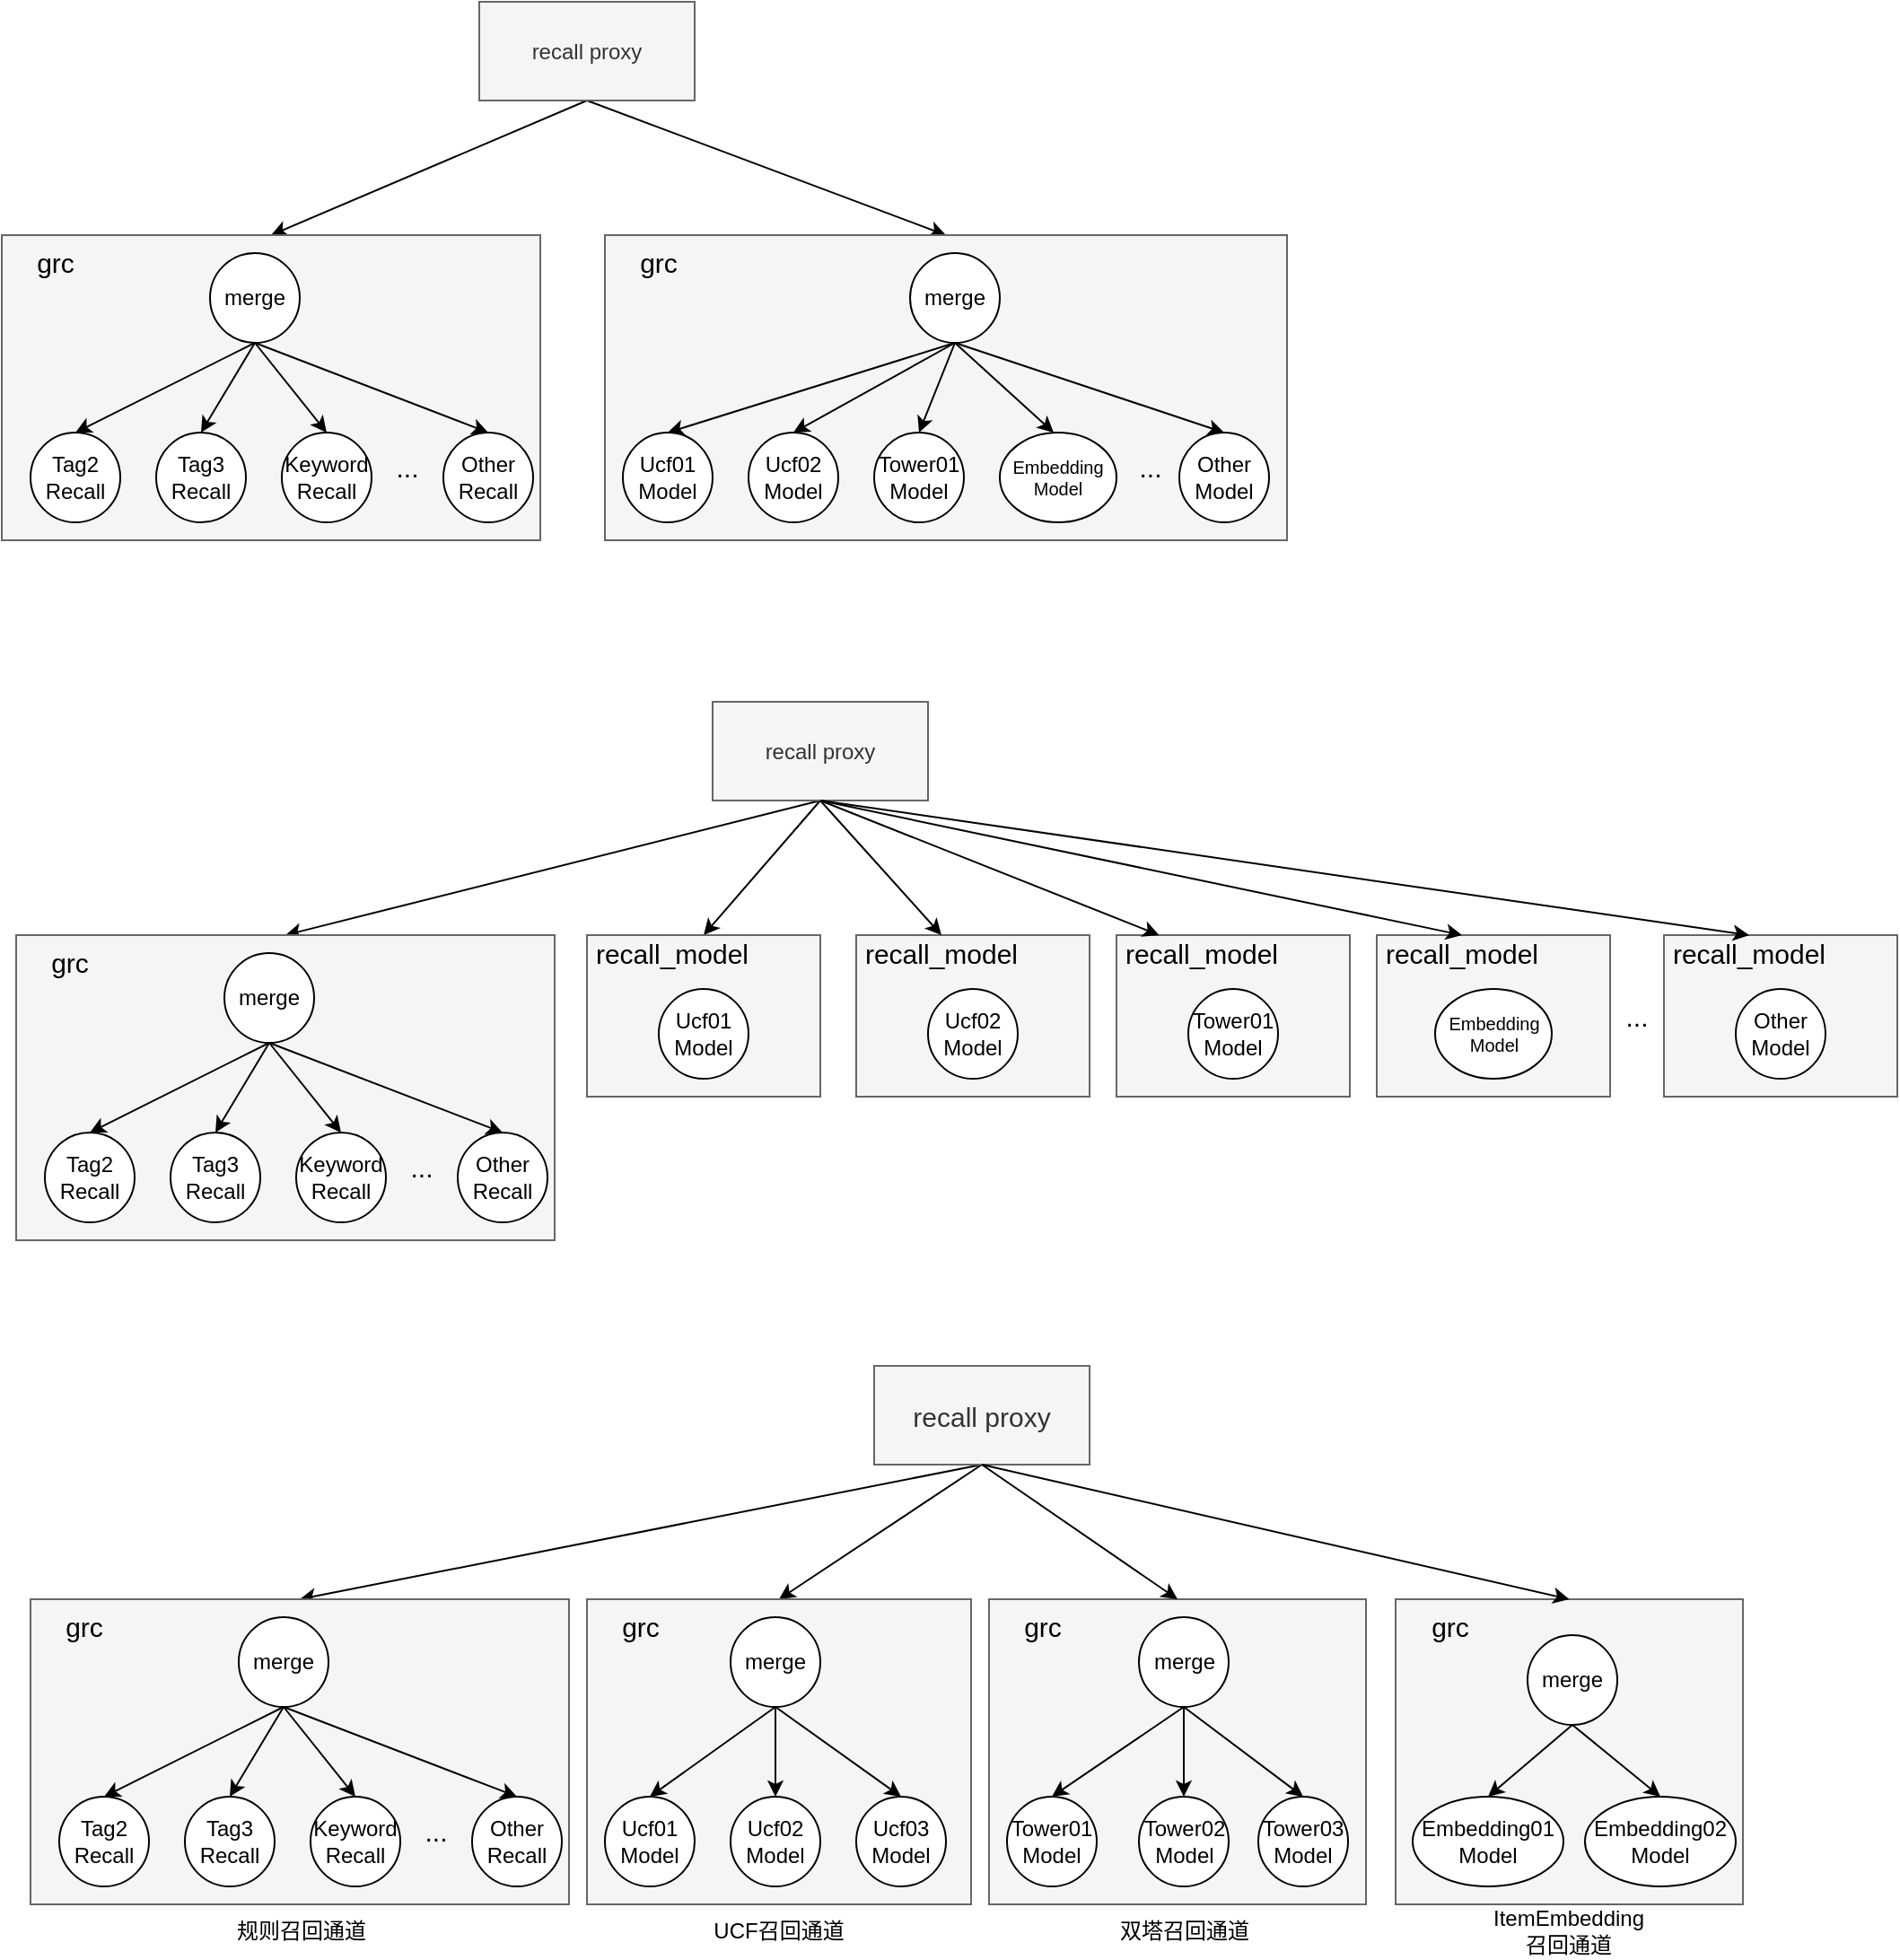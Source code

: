 <mxfile version="20.3.6" type="github">
  <diagram id="BH_5FovjF0cVhR7YU0kY" name="Page-1">
    <mxGraphModel dx="1455" dy="906" grid="1" gridSize="10" guides="1" tooltips="1" connect="1" arrows="1" fold="1" page="1" pageScale="1" pageWidth="827" pageHeight="1169" math="0" shadow="0">
      <root>
        <mxCell id="0" />
        <mxCell id="1" parent="0" />
        <mxCell id="DBebjSAjZn_3Q5ZQpwpb-36" value="" style="edgeStyle=none;rounded=0;orthogonalLoop=1;jettySize=auto;html=1;entryX=0.5;entryY=0;entryDx=0;entryDy=0;exitX=0.5;exitY=1;exitDx=0;exitDy=0;" parent="1" source="DBebjSAjZn_3Q5ZQpwpb-41" target="DBebjSAjZn_3Q5ZQpwpb-42" edge="1">
          <mxGeometry relative="1" as="geometry" />
        </mxCell>
        <mxCell id="DBebjSAjZn_3Q5ZQpwpb-40" value="" style="edgeStyle=none;rounded=0;orthogonalLoop=1;jettySize=auto;html=1;entryX=0.5;entryY=0;entryDx=0;entryDy=0;exitX=0.5;exitY=1;exitDx=0;exitDy=0;" parent="1" source="DBebjSAjZn_3Q5ZQpwpb-41" target="DBebjSAjZn_3Q5ZQpwpb-58" edge="1">
          <mxGeometry relative="1" as="geometry">
            <mxPoint x="976" y="-100" as="targetPoint" />
          </mxGeometry>
        </mxCell>
        <mxCell id="DBebjSAjZn_3Q5ZQpwpb-41" value="recall proxy" style="rounded=0;whiteSpace=wrap;html=1;fillColor=#f5f5f5;fontColor=#333333;strokeColor=#666666;" parent="1" vertex="1">
          <mxGeometry x="386" y="90" width="120" height="55" as="geometry" />
        </mxCell>
        <mxCell id="DBebjSAjZn_3Q5ZQpwpb-42" value="" style="rounded=0;whiteSpace=wrap;html=1;fillColor=#f5f5f5;fontColor=#333333;strokeColor=#666666;" parent="1" vertex="1">
          <mxGeometry x="120" y="220" width="300" height="170" as="geometry" />
        </mxCell>
        <mxCell id="DBebjSAjZn_3Q5ZQpwpb-47" style="edgeStyle=none;rounded=0;orthogonalLoop=1;jettySize=auto;html=1;exitX=0.5;exitY=1;exitDx=0;exitDy=0;entryX=0.5;entryY=0;entryDx=0;entryDy=0;" parent="1" source="DBebjSAjZn_3Q5ZQpwpb-51" target="DBebjSAjZn_3Q5ZQpwpb-52" edge="1">
          <mxGeometry relative="1" as="geometry" />
        </mxCell>
        <mxCell id="DBebjSAjZn_3Q5ZQpwpb-48" style="edgeStyle=none;rounded=0;orthogonalLoop=1;jettySize=auto;html=1;exitX=0.5;exitY=1;exitDx=0;exitDy=0;entryX=0.5;entryY=0;entryDx=0;entryDy=0;" parent="1" source="DBebjSAjZn_3Q5ZQpwpb-51" target="DBebjSAjZn_3Q5ZQpwpb-53" edge="1">
          <mxGeometry relative="1" as="geometry" />
        </mxCell>
        <mxCell id="DBebjSAjZn_3Q5ZQpwpb-49" style="edgeStyle=none;rounded=0;orthogonalLoop=1;jettySize=auto;html=1;exitX=0.5;exitY=1;exitDx=0;exitDy=0;entryX=0.5;entryY=0;entryDx=0;entryDy=0;" parent="1" source="DBebjSAjZn_3Q5ZQpwpb-51" target="DBebjSAjZn_3Q5ZQpwpb-54" edge="1">
          <mxGeometry relative="1" as="geometry" />
        </mxCell>
        <mxCell id="DBebjSAjZn_3Q5ZQpwpb-50" style="edgeStyle=none;rounded=0;orthogonalLoop=1;jettySize=auto;html=1;exitX=0.5;exitY=1;exitDx=0;exitDy=0;entryX=0.5;entryY=0;entryDx=0;entryDy=0;" parent="1" source="DBebjSAjZn_3Q5ZQpwpb-51" target="DBebjSAjZn_3Q5ZQpwpb-55" edge="1">
          <mxGeometry relative="1" as="geometry" />
        </mxCell>
        <mxCell id="DBebjSAjZn_3Q5ZQpwpb-51" value="merge" style="ellipse;whiteSpace=wrap;html=1;aspect=fixed;" parent="1" vertex="1">
          <mxGeometry x="236" y="230" width="50" height="50" as="geometry" />
        </mxCell>
        <mxCell id="DBebjSAjZn_3Q5ZQpwpb-52" value="Tag2&lt;br&gt;Recall" style="ellipse;whiteSpace=wrap;html=1;aspect=fixed;" parent="1" vertex="1">
          <mxGeometry x="136" y="330" width="50" height="50" as="geometry" />
        </mxCell>
        <mxCell id="DBebjSAjZn_3Q5ZQpwpb-53" value="Tag3&lt;br&gt;Recall" style="ellipse;whiteSpace=wrap;html=1;aspect=fixed;" parent="1" vertex="1">
          <mxGeometry x="206" y="330" width="50" height="50" as="geometry" />
        </mxCell>
        <mxCell id="DBebjSAjZn_3Q5ZQpwpb-54" value="Keyword&lt;br&gt;Recall" style="ellipse;whiteSpace=wrap;html=1;aspect=fixed;" parent="1" vertex="1">
          <mxGeometry x="276" y="330" width="50" height="50" as="geometry" />
        </mxCell>
        <mxCell id="DBebjSAjZn_3Q5ZQpwpb-55" value="Other&lt;br&gt;Recall" style="ellipse;whiteSpace=wrap;html=1;aspect=fixed;" parent="1" vertex="1">
          <mxGeometry x="366" y="330" width="50" height="50" as="geometry" />
        </mxCell>
        <mxCell id="DBebjSAjZn_3Q5ZQpwpb-58" value="" style="rounded=0;whiteSpace=wrap;html=1;fillColor=#f5f5f5;fontColor=#333333;strokeColor=#666666;" parent="1" vertex="1">
          <mxGeometry x="456" y="220" width="380" height="170" as="geometry" />
        </mxCell>
        <mxCell id="DBebjSAjZn_3Q5ZQpwpb-59" style="edgeStyle=none;rounded=0;orthogonalLoop=1;jettySize=auto;html=1;exitX=0.5;exitY=1;exitDx=0;exitDy=0;entryX=0.5;entryY=0;entryDx=0;entryDy=0;" parent="1" source="DBebjSAjZn_3Q5ZQpwpb-63" target="DBebjSAjZn_3Q5ZQpwpb-72" edge="1">
          <mxGeometry relative="1" as="geometry">
            <mxPoint x="486" y="320" as="targetPoint" />
          </mxGeometry>
        </mxCell>
        <mxCell id="DBebjSAjZn_3Q5ZQpwpb-60" style="edgeStyle=none;rounded=0;orthogonalLoop=1;jettySize=auto;html=1;exitX=0.5;exitY=1;exitDx=0;exitDy=0;entryX=0.5;entryY=0;entryDx=0;entryDy=0;" parent="1" source="DBebjSAjZn_3Q5ZQpwpb-63" target="DBebjSAjZn_3Q5ZQpwpb-65" edge="1">
          <mxGeometry relative="1" as="geometry" />
        </mxCell>
        <mxCell id="DBebjSAjZn_3Q5ZQpwpb-61" style="edgeStyle=none;rounded=0;orthogonalLoop=1;jettySize=auto;html=1;exitX=0.5;exitY=1;exitDx=0;exitDy=0;entryX=0.5;entryY=0;entryDx=0;entryDy=0;" parent="1" source="DBebjSAjZn_3Q5ZQpwpb-63" edge="1">
          <mxGeometry relative="1" as="geometry">
            <mxPoint x="706" y="330" as="targetPoint" />
          </mxGeometry>
        </mxCell>
        <mxCell id="DBebjSAjZn_3Q5ZQpwpb-62" style="edgeStyle=none;rounded=0;orthogonalLoop=1;jettySize=auto;html=1;exitX=0.5;exitY=1;exitDx=0;exitDy=0;entryX=0.5;entryY=0;entryDx=0;entryDy=0;" parent="1" source="DBebjSAjZn_3Q5ZQpwpb-63" target="DBebjSAjZn_3Q5ZQpwpb-67" edge="1">
          <mxGeometry relative="1" as="geometry" />
        </mxCell>
        <mxCell id="DBebjSAjZn_3Q5ZQpwpb-63" value="merge" style="ellipse;whiteSpace=wrap;html=1;aspect=fixed;" parent="1" vertex="1">
          <mxGeometry x="626" y="230" width="50" height="50" as="geometry" />
        </mxCell>
        <mxCell id="DBebjSAjZn_3Q5ZQpwpb-65" value="Tower01&lt;br&gt;Model" style="ellipse;whiteSpace=wrap;html=1;aspect=fixed;" parent="1" vertex="1">
          <mxGeometry x="606" y="330" width="50" height="50" as="geometry" />
        </mxCell>
        <mxCell id="DBebjSAjZn_3Q5ZQpwpb-67" value="Other&lt;br&gt;Model" style="ellipse;whiteSpace=wrap;html=1;aspect=fixed;" parent="1" vertex="1">
          <mxGeometry x="776" y="330" width="50" height="50" as="geometry" />
        </mxCell>
        <mxCell id="DBebjSAjZn_3Q5ZQpwpb-68" value="&lt;font style=&quot;font-size: 15px;&quot;&gt;...&lt;/font&gt;" style="text;html=1;strokeColor=none;fillColor=none;align=center;verticalAlign=middle;whiteSpace=wrap;rounded=0;" parent="1" vertex="1">
          <mxGeometry x="730" y="334" width="60" height="30" as="geometry" />
        </mxCell>
        <mxCell id="DBebjSAjZn_3Q5ZQpwpb-72" value="Ucf01&lt;br&gt;Model" style="ellipse;whiteSpace=wrap;html=1;aspect=fixed;" parent="1" vertex="1">
          <mxGeometry x="466" y="330" width="50" height="50" as="geometry" />
        </mxCell>
        <mxCell id="DBebjSAjZn_3Q5ZQpwpb-73" value="Ucf02&lt;br&gt;Model" style="ellipse;whiteSpace=wrap;html=1;aspect=fixed;" parent="1" vertex="1">
          <mxGeometry x="536" y="330" width="50" height="50" as="geometry" />
        </mxCell>
        <mxCell id="DBebjSAjZn_3Q5ZQpwpb-74" value="Embedding&lt;br&gt;Model" style="ellipse;whiteSpace=wrap;html=1;fontSize=10;" parent="1" vertex="1">
          <mxGeometry x="676" y="330" width="65" height="50" as="geometry" />
        </mxCell>
        <mxCell id="DBebjSAjZn_3Q5ZQpwpb-76" style="edgeStyle=none;rounded=0;orthogonalLoop=1;jettySize=auto;html=1;exitX=0.5;exitY=1;exitDx=0;exitDy=0;entryX=0.5;entryY=0;entryDx=0;entryDy=0;" parent="1" source="DBebjSAjZn_3Q5ZQpwpb-63" target="DBebjSAjZn_3Q5ZQpwpb-73" edge="1">
          <mxGeometry relative="1" as="geometry">
            <mxPoint x="621" y="170" as="sourcePoint" />
            <mxPoint x="501" y="340" as="targetPoint" />
          </mxGeometry>
        </mxCell>
        <mxCell id="DBebjSAjZn_3Q5ZQpwpb-77" value="&lt;font style=&quot;font-size: 15px;&quot;&gt;...&lt;/font&gt;" style="text;html=1;strokeColor=none;fillColor=none;align=center;verticalAlign=middle;whiteSpace=wrap;rounded=0;" parent="1" vertex="1">
          <mxGeometry x="316" y="334" width="60" height="30" as="geometry" />
        </mxCell>
        <mxCell id="DBebjSAjZn_3Q5ZQpwpb-78" value="grc" style="text;html=1;strokeColor=none;fillColor=none;align=center;verticalAlign=middle;whiteSpace=wrap;rounded=0;fontSize=15;" parent="1" vertex="1">
          <mxGeometry x="120" y="220" width="60" height="30" as="geometry" />
        </mxCell>
        <mxCell id="DBebjSAjZn_3Q5ZQpwpb-79" value="grc" style="text;html=1;strokeColor=none;fillColor=none;align=center;verticalAlign=middle;whiteSpace=wrap;rounded=0;fontSize=15;" parent="1" vertex="1">
          <mxGeometry x="456" y="220" width="60" height="30" as="geometry" />
        </mxCell>
        <mxCell id="DBebjSAjZn_3Q5ZQpwpb-80" value="" style="edgeStyle=none;rounded=0;orthogonalLoop=1;jettySize=auto;html=1;entryX=0.5;entryY=0;entryDx=0;entryDy=0;exitX=0.5;exitY=1;exitDx=0;exitDy=0;" parent="1" source="DBebjSAjZn_3Q5ZQpwpb-82" target="DBebjSAjZn_3Q5ZQpwpb-83" edge="1">
          <mxGeometry relative="1" as="geometry" />
        </mxCell>
        <mxCell id="DBebjSAjZn_3Q5ZQpwpb-81" value="" style="edgeStyle=none;rounded=0;orthogonalLoop=1;jettySize=auto;html=1;entryX=0.5;entryY=0;entryDx=0;entryDy=0;exitX=0.5;exitY=1;exitDx=0;exitDy=0;" parent="1" source="DBebjSAjZn_3Q5ZQpwpb-82" target="DBebjSAjZn_3Q5ZQpwpb-93" edge="1">
          <mxGeometry relative="1" as="geometry">
            <mxPoint x="984" y="290" as="targetPoint" />
          </mxGeometry>
        </mxCell>
        <mxCell id="DBebjSAjZn_3Q5ZQpwpb-82" value="recall proxy" style="rounded=0;whiteSpace=wrap;html=1;fillColor=#f5f5f5;fontColor=#333333;strokeColor=#666666;" parent="1" vertex="1">
          <mxGeometry x="516" y="480" width="120" height="55" as="geometry" />
        </mxCell>
        <mxCell id="DBebjSAjZn_3Q5ZQpwpb-83" value="" style="rounded=0;whiteSpace=wrap;html=1;fillColor=#f5f5f5;fontColor=#333333;strokeColor=#666666;" parent="1" vertex="1">
          <mxGeometry x="128" y="610" width="300" height="170" as="geometry" />
        </mxCell>
        <mxCell id="DBebjSAjZn_3Q5ZQpwpb-84" style="edgeStyle=none;rounded=0;orthogonalLoop=1;jettySize=auto;html=1;exitX=0.5;exitY=1;exitDx=0;exitDy=0;entryX=0.5;entryY=0;entryDx=0;entryDy=0;" parent="1" source="DBebjSAjZn_3Q5ZQpwpb-88" target="DBebjSAjZn_3Q5ZQpwpb-89" edge="1">
          <mxGeometry relative="1" as="geometry" />
        </mxCell>
        <mxCell id="DBebjSAjZn_3Q5ZQpwpb-85" style="edgeStyle=none;rounded=0;orthogonalLoop=1;jettySize=auto;html=1;exitX=0.5;exitY=1;exitDx=0;exitDy=0;entryX=0.5;entryY=0;entryDx=0;entryDy=0;" parent="1" source="DBebjSAjZn_3Q5ZQpwpb-88" target="DBebjSAjZn_3Q5ZQpwpb-90" edge="1">
          <mxGeometry relative="1" as="geometry" />
        </mxCell>
        <mxCell id="DBebjSAjZn_3Q5ZQpwpb-86" style="edgeStyle=none;rounded=0;orthogonalLoop=1;jettySize=auto;html=1;exitX=0.5;exitY=1;exitDx=0;exitDy=0;entryX=0.5;entryY=0;entryDx=0;entryDy=0;" parent="1" source="DBebjSAjZn_3Q5ZQpwpb-88" target="DBebjSAjZn_3Q5ZQpwpb-91" edge="1">
          <mxGeometry relative="1" as="geometry" />
        </mxCell>
        <mxCell id="DBebjSAjZn_3Q5ZQpwpb-87" style="edgeStyle=none;rounded=0;orthogonalLoop=1;jettySize=auto;html=1;exitX=0.5;exitY=1;exitDx=0;exitDy=0;entryX=0.5;entryY=0;entryDx=0;entryDy=0;" parent="1" source="DBebjSAjZn_3Q5ZQpwpb-88" target="DBebjSAjZn_3Q5ZQpwpb-92" edge="1">
          <mxGeometry relative="1" as="geometry" />
        </mxCell>
        <mxCell id="DBebjSAjZn_3Q5ZQpwpb-88" value="merge" style="ellipse;whiteSpace=wrap;html=1;aspect=fixed;" parent="1" vertex="1">
          <mxGeometry x="244" y="620" width="50" height="50" as="geometry" />
        </mxCell>
        <mxCell id="DBebjSAjZn_3Q5ZQpwpb-89" value="Tag2&lt;br&gt;Recall" style="ellipse;whiteSpace=wrap;html=1;aspect=fixed;" parent="1" vertex="1">
          <mxGeometry x="144" y="720" width="50" height="50" as="geometry" />
        </mxCell>
        <mxCell id="DBebjSAjZn_3Q5ZQpwpb-90" value="Tag3&lt;br&gt;Recall" style="ellipse;whiteSpace=wrap;html=1;aspect=fixed;" parent="1" vertex="1">
          <mxGeometry x="214" y="720" width="50" height="50" as="geometry" />
        </mxCell>
        <mxCell id="DBebjSAjZn_3Q5ZQpwpb-91" value="Keyword&lt;br&gt;Recall" style="ellipse;whiteSpace=wrap;html=1;aspect=fixed;" parent="1" vertex="1">
          <mxGeometry x="284" y="720" width="50" height="50" as="geometry" />
        </mxCell>
        <mxCell id="DBebjSAjZn_3Q5ZQpwpb-92" value="Other&lt;br&gt;Recall" style="ellipse;whiteSpace=wrap;html=1;aspect=fixed;" parent="1" vertex="1">
          <mxGeometry x="374" y="720" width="50" height="50" as="geometry" />
        </mxCell>
        <mxCell id="DBebjSAjZn_3Q5ZQpwpb-93" value="" style="rounded=0;whiteSpace=wrap;html=1;fillColor=#f5f5f5;fontColor=#333333;strokeColor=#666666;" parent="1" vertex="1">
          <mxGeometry x="446" y="610" width="130" height="90" as="geometry" />
        </mxCell>
        <mxCell id="DBebjSAjZn_3Q5ZQpwpb-106" value="&lt;font style=&quot;font-size: 15px;&quot;&gt;...&lt;/font&gt;" style="text;html=1;strokeColor=none;fillColor=none;align=center;verticalAlign=middle;whiteSpace=wrap;rounded=0;" parent="1" vertex="1">
          <mxGeometry x="324" y="724" width="60" height="30" as="geometry" />
        </mxCell>
        <mxCell id="DBebjSAjZn_3Q5ZQpwpb-107" value="grc" style="text;html=1;strokeColor=none;fillColor=none;align=center;verticalAlign=middle;whiteSpace=wrap;rounded=0;fontSize=15;" parent="1" vertex="1">
          <mxGeometry x="128" y="610" width="60" height="30" as="geometry" />
        </mxCell>
        <mxCell id="DBebjSAjZn_3Q5ZQpwpb-108" value="recall_model" style="text;html=1;strokeColor=none;fillColor=none;align=center;verticalAlign=middle;whiteSpace=wrap;rounded=0;fontSize=15;" parent="1" vertex="1">
          <mxGeometry x="446" y="610" width="95" height="20" as="geometry" />
        </mxCell>
        <mxCell id="DBebjSAjZn_3Q5ZQpwpb-109" value="Ucf01&lt;br&gt;Model" style="ellipse;whiteSpace=wrap;html=1;aspect=fixed;" parent="1" vertex="1">
          <mxGeometry x="486" y="640" width="50" height="50" as="geometry" />
        </mxCell>
        <mxCell id="DBebjSAjZn_3Q5ZQpwpb-110" value="" style="rounded=0;whiteSpace=wrap;html=1;fillColor=#f5f5f5;fontColor=#333333;strokeColor=#666666;" parent="1" vertex="1">
          <mxGeometry x="596" y="610" width="130" height="90" as="geometry" />
        </mxCell>
        <mxCell id="DBebjSAjZn_3Q5ZQpwpb-111" value="recall_model" style="text;html=1;strokeColor=none;fillColor=none;align=center;verticalAlign=middle;whiteSpace=wrap;rounded=0;fontSize=15;" parent="1" vertex="1">
          <mxGeometry x="596" y="610" width="95" height="20" as="geometry" />
        </mxCell>
        <mxCell id="DBebjSAjZn_3Q5ZQpwpb-112" value="Ucf02&lt;br&gt;Model" style="ellipse;whiteSpace=wrap;html=1;aspect=fixed;" parent="1" vertex="1">
          <mxGeometry x="636" y="640" width="50" height="50" as="geometry" />
        </mxCell>
        <mxCell id="DBebjSAjZn_3Q5ZQpwpb-113" value="" style="rounded=0;whiteSpace=wrap;html=1;fillColor=#f5f5f5;fontColor=#333333;strokeColor=#666666;" parent="1" vertex="1">
          <mxGeometry x="741" y="610" width="130" height="90" as="geometry" />
        </mxCell>
        <mxCell id="DBebjSAjZn_3Q5ZQpwpb-114" value="recall_model" style="text;html=1;strokeColor=none;fillColor=none;align=center;verticalAlign=middle;whiteSpace=wrap;rounded=0;fontSize=15;" parent="1" vertex="1">
          <mxGeometry x="741" y="610" width="95" height="20" as="geometry" />
        </mxCell>
        <mxCell id="DBebjSAjZn_3Q5ZQpwpb-115" value="Tower01&lt;br&gt;Model" style="ellipse;whiteSpace=wrap;html=1;aspect=fixed;" parent="1" vertex="1">
          <mxGeometry x="781" y="640" width="50" height="50" as="geometry" />
        </mxCell>
        <mxCell id="DBebjSAjZn_3Q5ZQpwpb-116" value="" style="rounded=0;whiteSpace=wrap;html=1;fillColor=#f5f5f5;fontColor=#333333;strokeColor=#666666;" parent="1" vertex="1">
          <mxGeometry x="886" y="610" width="130" height="90" as="geometry" />
        </mxCell>
        <mxCell id="DBebjSAjZn_3Q5ZQpwpb-117" value="recall_model" style="text;html=1;strokeColor=none;fillColor=none;align=center;verticalAlign=middle;whiteSpace=wrap;rounded=0;fontSize=15;" parent="1" vertex="1">
          <mxGeometry x="886" y="610" width="95" height="20" as="geometry" />
        </mxCell>
        <mxCell id="DBebjSAjZn_3Q5ZQpwpb-119" value="Embedding&lt;br&gt;Model" style="ellipse;whiteSpace=wrap;html=1;fontSize=10;" parent="1" vertex="1">
          <mxGeometry x="918.5" y="640" width="65" height="50" as="geometry" />
        </mxCell>
        <mxCell id="DBebjSAjZn_3Q5ZQpwpb-120" value="" style="edgeStyle=none;rounded=0;orthogonalLoop=1;jettySize=auto;html=1;entryX=0.5;entryY=0;entryDx=0;entryDy=0;exitX=0.5;exitY=1;exitDx=0;exitDy=0;" parent="1" source="DBebjSAjZn_3Q5ZQpwpb-82" target="DBebjSAjZn_3Q5ZQpwpb-111" edge="1">
          <mxGeometry relative="1" as="geometry">
            <mxPoint x="556" y="610" as="targetPoint" />
            <mxPoint x="499" y="535" as="sourcePoint" />
          </mxGeometry>
        </mxCell>
        <mxCell id="DBebjSAjZn_3Q5ZQpwpb-121" value="" style="edgeStyle=none;rounded=0;orthogonalLoop=1;jettySize=auto;html=1;entryX=0.25;entryY=0;entryDx=0;entryDy=0;exitX=0.5;exitY=1;exitDx=0;exitDy=0;" parent="1" source="DBebjSAjZn_3Q5ZQpwpb-82" target="DBebjSAjZn_3Q5ZQpwpb-114" edge="1">
          <mxGeometry relative="1" as="geometry">
            <mxPoint x="603" y="605" as="targetPoint" />
            <mxPoint x="546" y="530" as="sourcePoint" />
          </mxGeometry>
        </mxCell>
        <mxCell id="DBebjSAjZn_3Q5ZQpwpb-122" value="" style="edgeStyle=none;rounded=0;orthogonalLoop=1;jettySize=auto;html=1;entryX=0.5;entryY=0;entryDx=0;entryDy=0;exitX=0.5;exitY=1;exitDx=0;exitDy=0;" parent="1" source="DBebjSAjZn_3Q5ZQpwpb-82" target="DBebjSAjZn_3Q5ZQpwpb-117" edge="1">
          <mxGeometry relative="1" as="geometry">
            <mxPoint x="776" y="595" as="targetPoint" />
            <mxPoint x="719" y="520" as="sourcePoint" />
          </mxGeometry>
        </mxCell>
        <mxCell id="DBebjSAjZn_3Q5ZQpwpb-123" value="&lt;font style=&quot;font-size: 15px;&quot;&gt;...&lt;/font&gt;" style="text;html=1;strokeColor=none;fillColor=none;align=center;verticalAlign=middle;whiteSpace=wrap;rounded=0;" parent="1" vertex="1">
          <mxGeometry x="1001" y="640" width="60" height="30" as="geometry" />
        </mxCell>
        <mxCell id="DBebjSAjZn_3Q5ZQpwpb-124" value="" style="rounded=0;whiteSpace=wrap;html=1;fillColor=#f5f5f5;fontColor=#333333;strokeColor=#666666;" parent="1" vertex="1">
          <mxGeometry x="1046" y="610" width="130" height="90" as="geometry" />
        </mxCell>
        <mxCell id="DBebjSAjZn_3Q5ZQpwpb-125" value="recall_model" style="text;html=1;strokeColor=none;fillColor=none;align=center;verticalAlign=middle;whiteSpace=wrap;rounded=0;fontSize=15;" parent="1" vertex="1">
          <mxGeometry x="1046" y="610" width="95" height="20" as="geometry" />
        </mxCell>
        <mxCell id="DBebjSAjZn_3Q5ZQpwpb-126" value="Other&lt;br&gt;Model" style="ellipse;whiteSpace=wrap;html=1;aspect=fixed;" parent="1" vertex="1">
          <mxGeometry x="1086" y="640" width="50" height="50" as="geometry" />
        </mxCell>
        <mxCell id="DBebjSAjZn_3Q5ZQpwpb-127" value="" style="edgeStyle=none;rounded=0;orthogonalLoop=1;jettySize=auto;html=1;entryX=0.5;entryY=0;entryDx=0;entryDy=0;exitX=0.5;exitY=1;exitDx=0;exitDy=0;" parent="1" source="DBebjSAjZn_3Q5ZQpwpb-82" target="DBebjSAjZn_3Q5ZQpwpb-125" edge="1">
          <mxGeometry relative="1" as="geometry">
            <mxPoint x="943.5" y="620" as="targetPoint" />
            <mxPoint x="586" y="545" as="sourcePoint" />
          </mxGeometry>
        </mxCell>
        <mxCell id="XyxDvyN6JZyzd0Jqr4GQ-1" value="" style="edgeStyle=none;rounded=0;orthogonalLoop=1;jettySize=auto;html=1;entryX=0.5;entryY=0;entryDx=0;entryDy=0;exitX=0.5;exitY=1;exitDx=0;exitDy=0;" parent="1" source="XyxDvyN6JZyzd0Jqr4GQ-3" target="XyxDvyN6JZyzd0Jqr4GQ-4" edge="1">
          <mxGeometry relative="1" as="geometry" />
        </mxCell>
        <mxCell id="XyxDvyN6JZyzd0Jqr4GQ-2" value="" style="edgeStyle=none;rounded=0;orthogonalLoop=1;jettySize=auto;html=1;entryX=0.5;entryY=0;entryDx=0;entryDy=0;exitX=0.5;exitY=1;exitDx=0;exitDy=0;" parent="1" source="XyxDvyN6JZyzd0Jqr4GQ-3" target="XyxDvyN6JZyzd0Jqr4GQ-14" edge="1">
          <mxGeometry relative="1" as="geometry">
            <mxPoint x="966" y="660" as="targetPoint" />
          </mxGeometry>
        </mxCell>
        <mxCell id="XyxDvyN6JZyzd0Jqr4GQ-3" value="&lt;font style=&quot;font-size: 15px;&quot;&gt;recall proxy&lt;/font&gt;" style="rounded=0;whiteSpace=wrap;html=1;fillColor=#f5f5f5;fontColor=#333333;strokeColor=#666666;" parent="1" vertex="1">
          <mxGeometry x="606" y="850" width="120" height="55" as="geometry" />
        </mxCell>
        <mxCell id="XyxDvyN6JZyzd0Jqr4GQ-4" value="" style="rounded=0;whiteSpace=wrap;html=1;fillColor=#f5f5f5;fontColor=#333333;strokeColor=#666666;" parent="1" vertex="1">
          <mxGeometry x="136" y="980" width="300" height="170" as="geometry" />
        </mxCell>
        <mxCell id="XyxDvyN6JZyzd0Jqr4GQ-5" style="edgeStyle=none;rounded=0;orthogonalLoop=1;jettySize=auto;html=1;exitX=0.5;exitY=1;exitDx=0;exitDy=0;entryX=0.5;entryY=0;entryDx=0;entryDy=0;" parent="1" source="XyxDvyN6JZyzd0Jqr4GQ-9" target="XyxDvyN6JZyzd0Jqr4GQ-10" edge="1">
          <mxGeometry relative="1" as="geometry" />
        </mxCell>
        <mxCell id="XyxDvyN6JZyzd0Jqr4GQ-6" style="edgeStyle=none;rounded=0;orthogonalLoop=1;jettySize=auto;html=1;exitX=0.5;exitY=1;exitDx=0;exitDy=0;entryX=0.5;entryY=0;entryDx=0;entryDy=0;" parent="1" source="XyxDvyN6JZyzd0Jqr4GQ-9" target="XyxDvyN6JZyzd0Jqr4GQ-11" edge="1">
          <mxGeometry relative="1" as="geometry" />
        </mxCell>
        <mxCell id="XyxDvyN6JZyzd0Jqr4GQ-7" style="edgeStyle=none;rounded=0;orthogonalLoop=1;jettySize=auto;html=1;exitX=0.5;exitY=1;exitDx=0;exitDy=0;entryX=0.5;entryY=0;entryDx=0;entryDy=0;" parent="1" source="XyxDvyN6JZyzd0Jqr4GQ-9" target="XyxDvyN6JZyzd0Jqr4GQ-12" edge="1">
          <mxGeometry relative="1" as="geometry" />
        </mxCell>
        <mxCell id="XyxDvyN6JZyzd0Jqr4GQ-8" style="edgeStyle=none;rounded=0;orthogonalLoop=1;jettySize=auto;html=1;exitX=0.5;exitY=1;exitDx=0;exitDy=0;entryX=0.5;entryY=0;entryDx=0;entryDy=0;" parent="1" source="XyxDvyN6JZyzd0Jqr4GQ-9" target="XyxDvyN6JZyzd0Jqr4GQ-13" edge="1">
          <mxGeometry relative="1" as="geometry" />
        </mxCell>
        <mxCell id="XyxDvyN6JZyzd0Jqr4GQ-9" value="merge" style="ellipse;whiteSpace=wrap;html=1;aspect=fixed;" parent="1" vertex="1">
          <mxGeometry x="252" y="990" width="50" height="50" as="geometry" />
        </mxCell>
        <mxCell id="XyxDvyN6JZyzd0Jqr4GQ-10" value="Tag2&lt;br&gt;Recall" style="ellipse;whiteSpace=wrap;html=1;aspect=fixed;" parent="1" vertex="1">
          <mxGeometry x="152" y="1090" width="50" height="50" as="geometry" />
        </mxCell>
        <mxCell id="XyxDvyN6JZyzd0Jqr4GQ-11" value="Tag3&lt;br&gt;Recall" style="ellipse;whiteSpace=wrap;html=1;aspect=fixed;" parent="1" vertex="1">
          <mxGeometry x="222" y="1090" width="50" height="50" as="geometry" />
        </mxCell>
        <mxCell id="XyxDvyN6JZyzd0Jqr4GQ-12" value="Keyword&lt;br&gt;Recall" style="ellipse;whiteSpace=wrap;html=1;aspect=fixed;" parent="1" vertex="1">
          <mxGeometry x="292" y="1090" width="50" height="50" as="geometry" />
        </mxCell>
        <mxCell id="XyxDvyN6JZyzd0Jqr4GQ-13" value="Other&lt;br&gt;Recall" style="ellipse;whiteSpace=wrap;html=1;aspect=fixed;" parent="1" vertex="1">
          <mxGeometry x="382" y="1090" width="50" height="50" as="geometry" />
        </mxCell>
        <mxCell id="XyxDvyN6JZyzd0Jqr4GQ-14" value="" style="rounded=0;whiteSpace=wrap;html=1;fillColor=#f5f5f5;fontColor=#333333;strokeColor=#666666;" parent="1" vertex="1">
          <mxGeometry x="446" y="980" width="214" height="170" as="geometry" />
        </mxCell>
        <mxCell id="XyxDvyN6JZyzd0Jqr4GQ-15" style="edgeStyle=none;rounded=0;orthogonalLoop=1;jettySize=auto;html=1;exitX=0.5;exitY=1;exitDx=0;exitDy=0;entryX=0.5;entryY=0;entryDx=0;entryDy=0;" parent="1" source="XyxDvyN6JZyzd0Jqr4GQ-19" target="XyxDvyN6JZyzd0Jqr4GQ-23" edge="1">
          <mxGeometry relative="1" as="geometry">
            <mxPoint x="476" y="1080" as="targetPoint" />
          </mxGeometry>
        </mxCell>
        <mxCell id="XyxDvyN6JZyzd0Jqr4GQ-16" style="edgeStyle=none;rounded=0;orthogonalLoop=1;jettySize=auto;html=1;exitX=0.5;exitY=1;exitDx=0;exitDy=0;entryX=0.5;entryY=0;entryDx=0;entryDy=0;" parent="1" source="XyxDvyN6JZyzd0Jqr4GQ-19" target="XyxDvyN6JZyzd0Jqr4GQ-20" edge="1">
          <mxGeometry relative="1" as="geometry" />
        </mxCell>
        <mxCell id="XyxDvyN6JZyzd0Jqr4GQ-19" value="merge" style="ellipse;whiteSpace=wrap;html=1;aspect=fixed;" parent="1" vertex="1">
          <mxGeometry x="526" y="990" width="50" height="50" as="geometry" />
        </mxCell>
        <mxCell id="XyxDvyN6JZyzd0Jqr4GQ-20" value="Ucf03&lt;br&gt;Model" style="ellipse;whiteSpace=wrap;html=1;aspect=fixed;" parent="1" vertex="1">
          <mxGeometry x="596" y="1090" width="50" height="50" as="geometry" />
        </mxCell>
        <mxCell id="XyxDvyN6JZyzd0Jqr4GQ-23" value="Ucf01&lt;br&gt;Model" style="ellipse;whiteSpace=wrap;html=1;aspect=fixed;" parent="1" vertex="1">
          <mxGeometry x="456" y="1090" width="50" height="50" as="geometry" />
        </mxCell>
        <mxCell id="XyxDvyN6JZyzd0Jqr4GQ-24" value="Ucf02&lt;br&gt;Model" style="ellipse;whiteSpace=wrap;html=1;aspect=fixed;" parent="1" vertex="1">
          <mxGeometry x="526" y="1090" width="50" height="50" as="geometry" />
        </mxCell>
        <mxCell id="XyxDvyN6JZyzd0Jqr4GQ-26" style="edgeStyle=none;rounded=0;orthogonalLoop=1;jettySize=auto;html=1;exitX=0.5;exitY=1;exitDx=0;exitDy=0;entryX=0.5;entryY=0;entryDx=0;entryDy=0;" parent="1" source="XyxDvyN6JZyzd0Jqr4GQ-19" target="XyxDvyN6JZyzd0Jqr4GQ-24" edge="1">
          <mxGeometry relative="1" as="geometry">
            <mxPoint x="611" y="930" as="sourcePoint" />
            <mxPoint x="491" y="1100" as="targetPoint" />
          </mxGeometry>
        </mxCell>
        <mxCell id="XyxDvyN6JZyzd0Jqr4GQ-27" value="&lt;font style=&quot;font-size: 15px;&quot;&gt;...&lt;/font&gt;" style="text;html=1;strokeColor=none;fillColor=none;align=center;verticalAlign=middle;whiteSpace=wrap;rounded=0;" parent="1" vertex="1">
          <mxGeometry x="332" y="1094" width="60" height="30" as="geometry" />
        </mxCell>
        <mxCell id="XyxDvyN6JZyzd0Jqr4GQ-28" value="grc" style="text;html=1;strokeColor=none;fillColor=none;align=center;verticalAlign=middle;whiteSpace=wrap;rounded=0;fontSize=15;" parent="1" vertex="1">
          <mxGeometry x="136" y="980" width="60" height="30" as="geometry" />
        </mxCell>
        <mxCell id="XyxDvyN6JZyzd0Jqr4GQ-29" value="grc" style="text;html=1;strokeColor=none;fillColor=none;align=center;verticalAlign=middle;whiteSpace=wrap;rounded=0;fontSize=15;" parent="1" vertex="1">
          <mxGeometry x="446" y="980" width="60" height="30" as="geometry" />
        </mxCell>
        <mxCell id="XyxDvyN6JZyzd0Jqr4GQ-30" value="" style="rounded=0;whiteSpace=wrap;html=1;fillColor=#f5f5f5;fontColor=#333333;strokeColor=#666666;" parent="1" vertex="1">
          <mxGeometry x="670" y="980" width="210" height="170" as="geometry" />
        </mxCell>
        <mxCell id="XyxDvyN6JZyzd0Jqr4GQ-31" style="edgeStyle=none;rounded=0;orthogonalLoop=1;jettySize=auto;html=1;exitX=0.5;exitY=1;exitDx=0;exitDy=0;entryX=0.5;entryY=0;entryDx=0;entryDy=0;" parent="1" source="XyxDvyN6JZyzd0Jqr4GQ-35" target="XyxDvyN6JZyzd0Jqr4GQ-39" edge="1">
          <mxGeometry relative="1" as="geometry">
            <mxPoint x="700" y="1080" as="targetPoint" />
          </mxGeometry>
        </mxCell>
        <mxCell id="XyxDvyN6JZyzd0Jqr4GQ-32" style="edgeStyle=none;rounded=0;orthogonalLoop=1;jettySize=auto;html=1;exitX=0.5;exitY=1;exitDx=0;exitDy=0;entryX=0.5;entryY=0;entryDx=0;entryDy=0;" parent="1" source="XyxDvyN6JZyzd0Jqr4GQ-35" target="XyxDvyN6JZyzd0Jqr4GQ-36" edge="1">
          <mxGeometry relative="1" as="geometry" />
        </mxCell>
        <mxCell id="XyxDvyN6JZyzd0Jqr4GQ-35" value="merge" style="ellipse;whiteSpace=wrap;html=1;aspect=fixed;" parent="1" vertex="1">
          <mxGeometry x="753.5" y="990" width="50" height="50" as="geometry" />
        </mxCell>
        <mxCell id="XyxDvyN6JZyzd0Jqr4GQ-36" value="Tower03&lt;br&gt;Model" style="ellipse;whiteSpace=wrap;html=1;aspect=fixed;" parent="1" vertex="1">
          <mxGeometry x="820" y="1090" width="50" height="50" as="geometry" />
        </mxCell>
        <mxCell id="XyxDvyN6JZyzd0Jqr4GQ-39" value="Tower01&lt;br&gt;Model" style="ellipse;whiteSpace=wrap;html=1;aspect=fixed;" parent="1" vertex="1">
          <mxGeometry x="680" y="1090" width="50" height="50" as="geometry" />
        </mxCell>
        <mxCell id="XyxDvyN6JZyzd0Jqr4GQ-42" style="edgeStyle=none;rounded=0;orthogonalLoop=1;jettySize=auto;html=1;exitX=0.5;exitY=1;exitDx=0;exitDy=0;entryX=0.5;entryY=0;entryDx=0;entryDy=0;" parent="1" source="XyxDvyN6JZyzd0Jqr4GQ-35" target="XyxDvyN6JZyzd0Jqr4GQ-45" edge="1">
          <mxGeometry relative="1" as="geometry">
            <mxPoint x="835" y="930" as="sourcePoint" />
            <mxPoint x="775" y="1090" as="targetPoint" />
          </mxGeometry>
        </mxCell>
        <mxCell id="XyxDvyN6JZyzd0Jqr4GQ-43" value="grc" style="text;html=1;strokeColor=none;fillColor=none;align=center;verticalAlign=middle;whiteSpace=wrap;rounded=0;fontSize=15;" parent="1" vertex="1">
          <mxGeometry x="670" y="980" width="60" height="30" as="geometry" />
        </mxCell>
        <mxCell id="XyxDvyN6JZyzd0Jqr4GQ-45" value="Tower02&lt;br&gt;Model" style="ellipse;whiteSpace=wrap;html=1;aspect=fixed;" parent="1" vertex="1">
          <mxGeometry x="753.5" y="1090" width="50" height="50" as="geometry" />
        </mxCell>
        <mxCell id="XyxDvyN6JZyzd0Jqr4GQ-46" value="" style="edgeStyle=none;rounded=0;orthogonalLoop=1;jettySize=auto;html=1;entryX=0.5;entryY=0;entryDx=0;entryDy=0;exitX=0.5;exitY=1;exitDx=0;exitDy=0;" parent="1" source="XyxDvyN6JZyzd0Jqr4GQ-3" target="XyxDvyN6JZyzd0Jqr4GQ-30" edge="1">
          <mxGeometry relative="1" as="geometry">
            <mxPoint x="563" y="990" as="targetPoint" />
            <mxPoint x="446" y="915" as="sourcePoint" />
          </mxGeometry>
        </mxCell>
        <mxCell id="XyxDvyN6JZyzd0Jqr4GQ-47" value="" style="rounded=0;whiteSpace=wrap;html=1;fillColor=#f5f5f5;fontColor=#333333;strokeColor=#666666;" parent="1" vertex="1">
          <mxGeometry x="896.5" y="980" width="193.5" height="170" as="geometry" />
        </mxCell>
        <mxCell id="XyxDvyN6JZyzd0Jqr4GQ-48" style="edgeStyle=none;rounded=0;orthogonalLoop=1;jettySize=auto;html=1;exitX=0.5;exitY=1;exitDx=0;exitDy=0;entryX=0.5;entryY=0;entryDx=0;entryDy=0;" parent="1" source="XyxDvyN6JZyzd0Jqr4GQ-50" target="XyxDvyN6JZyzd0Jqr4GQ-57" edge="1">
          <mxGeometry relative="1" as="geometry">
            <mxPoint x="931.5" y="1090" as="targetPoint" />
          </mxGeometry>
        </mxCell>
        <mxCell id="XyxDvyN6JZyzd0Jqr4GQ-50" value="merge" style="ellipse;whiteSpace=wrap;html=1;aspect=fixed;" parent="1" vertex="1">
          <mxGeometry x="970" y="1000" width="50" height="50" as="geometry" />
        </mxCell>
        <mxCell id="XyxDvyN6JZyzd0Jqr4GQ-53" style="edgeStyle=none;rounded=0;orthogonalLoop=1;jettySize=auto;html=1;exitX=0.5;exitY=1;exitDx=0;exitDy=0;entryX=0.5;entryY=0;entryDx=0;entryDy=0;" parent="1" source="XyxDvyN6JZyzd0Jqr4GQ-50" target="XyxDvyN6JZyzd0Jqr4GQ-58" edge="1">
          <mxGeometry relative="1" as="geometry">
            <mxPoint x="1061.5" y="930" as="sourcePoint" />
            <mxPoint x="1005" y="1090" as="targetPoint" />
          </mxGeometry>
        </mxCell>
        <mxCell id="XyxDvyN6JZyzd0Jqr4GQ-54" value="grc" style="text;html=1;strokeColor=none;fillColor=none;align=center;verticalAlign=middle;whiteSpace=wrap;rounded=0;fontSize=15;" parent="1" vertex="1">
          <mxGeometry x="896.5" y="980" width="60" height="30" as="geometry" />
        </mxCell>
        <mxCell id="XyxDvyN6JZyzd0Jqr4GQ-56" value="" style="edgeStyle=none;rounded=0;orthogonalLoop=1;jettySize=auto;html=1;entryX=0.5;entryY=0;entryDx=0;entryDy=0;exitX=0.5;exitY=1;exitDx=0;exitDy=0;" parent="1" source="XyxDvyN6JZyzd0Jqr4GQ-3" target="XyxDvyN6JZyzd0Jqr4GQ-47" edge="1">
          <mxGeometry relative="1" as="geometry">
            <mxPoint x="785" y="990" as="targetPoint" />
            <mxPoint x="446" y="915" as="sourcePoint" />
          </mxGeometry>
        </mxCell>
        <mxCell id="XyxDvyN6JZyzd0Jqr4GQ-57" value="Embedding01&lt;br&gt;Model" style="ellipse;whiteSpace=wrap;html=1;" parent="1" vertex="1">
          <mxGeometry x="906" y="1090" width="84" height="50" as="geometry" />
        </mxCell>
        <mxCell id="XyxDvyN6JZyzd0Jqr4GQ-58" value="Embedding02&lt;br&gt;Model" style="ellipse;whiteSpace=wrap;html=1;" parent="1" vertex="1">
          <mxGeometry x="1002" y="1090" width="84" height="50" as="geometry" />
        </mxCell>
        <mxCell id="3akHtc3uj1fFjlOPSMLF-1" value="规则召回通道" style="text;html=1;strokeColor=none;fillColor=none;align=center;verticalAlign=middle;whiteSpace=wrap;rounded=0;" vertex="1" parent="1">
          <mxGeometry x="244" y="1150" width="86" height="30" as="geometry" />
        </mxCell>
        <mxCell id="3akHtc3uj1fFjlOPSMLF-2" value="UCF召回通道" style="text;html=1;strokeColor=none;fillColor=none;align=center;verticalAlign=middle;whiteSpace=wrap;rounded=0;" vertex="1" parent="1">
          <mxGeometry x="510" y="1150" width="86" height="30" as="geometry" />
        </mxCell>
        <mxCell id="3akHtc3uj1fFjlOPSMLF-3" value="双塔召回通道" style="text;html=1;strokeColor=none;fillColor=none;align=center;verticalAlign=middle;whiteSpace=wrap;rounded=0;" vertex="1" parent="1">
          <mxGeometry x="735.5" y="1150" width="86" height="30" as="geometry" />
        </mxCell>
        <mxCell id="3akHtc3uj1fFjlOPSMLF-4" value="ItemEmbedding召回通道" style="text;html=1;strokeColor=none;fillColor=none;align=center;verticalAlign=middle;whiteSpace=wrap;rounded=0;" vertex="1" parent="1">
          <mxGeometry x="950.25" y="1150" width="86" height="30" as="geometry" />
        </mxCell>
      </root>
    </mxGraphModel>
  </diagram>
</mxfile>
